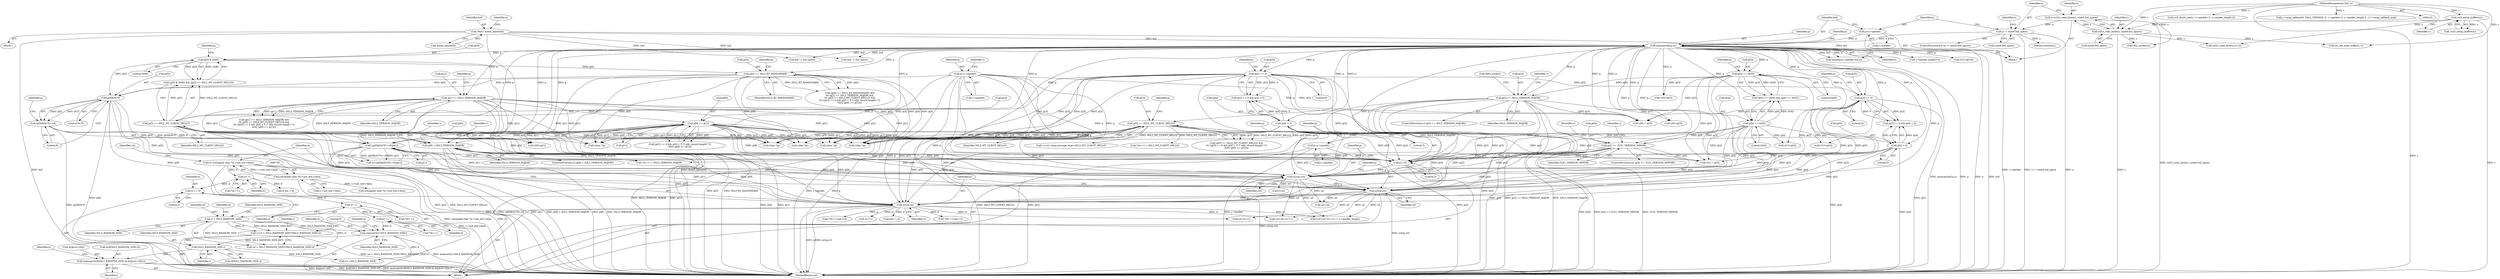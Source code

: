 digraph "0_openssl_b82924741b4bd590da890619be671f4635e46c2b@API" {
"1000794" [label="(Call,memcpy(&(d[SSL3_RANDOM_SIZE-i]),&(p[csl+sil]),i))"];
"1000798" [label="(Call,SSL3_RANDOM_SIZE-i)"];
"1000790" [label="(Call,memset(d,0,SSL3_RANDOM_SIZE))"];
"1000777" [label="(Call,d++)"];
"1000772" [label="(Call,d++)"];
"1000767" [label="(Call,d += 3)"];
"1000761" [label="(Call,d++)"];
"1000733" [label="(Call,d=(unsigned char *)s->init_buf->data)"];
"1000735" [label="(Call,(unsigned char *)s->init_buf->data)"];
"1000785" [label="(Call,cl > SSL3_RANDOM_SIZE)"];
"1000730" [label="(Call,n2s(p,cl))"];
"1000640" [label="(Call,p[0]&0x7f)"];
"1000376" [label="(Call,p[0] == SSL3_RT_HANDSHAKE)"];
"1000217" [label="(Call,p[0] & 0x80)"];
"1000211" [label="(Call,memcpy(buf,p,n))"];
"1000148" [label="(Call,*buf= &(buf_space[0]))"];
"1000206" [label="(Call,p=s->packet)"];
"1000200" [label="(Call,n != sizeof buf_space)"];
"1000193" [label="(Call,n=ssl23_read_bytes(s, sizeof buf_space))"];
"1000195" [label="(Call,ssl23_read_bytes(s, sizeof buf_space))"];
"1000190" [label="(Call,ssl3_setup_buffers(s))"];
"1000144" [label="(MethodParameterIn,SSL *s)"];
"1000617" [label="(Call,p=s->packet)"];
"1000388" [label="(Call,p[5] == SSL3_MT_CLIENT_HELLO)"];
"1000405" [label="(Call,p[9] >= p[1])"];
"1000382" [label="(Call,p[1] == SSL3_VERSION_MAJOR)"];
"1000222" [label="(Call,p[2] == SSL2_MT_CLIENT_HELLO)"];
"1000638" [label="(Call,((p[0]&0x7f)<<8)|p[1])"];
"1000639" [label="(Call,(p[0]&0x7f)<<8)"];
"1000727" [label="(Call,n2s(p,sil))"];
"1000724" [label="(Call,n2s(p,csl))"];
"1000721" [label="(Call,p+=5)"];
"1000716" [label="(Call,p=s->packet)"];
"1000438" [label="(Call,p[9] > SSL3_VERSION_MAJOR)"];
"1000395" [label="(Call,p[3] == 0)"];
"1000267" [label="(Call,p[3] == SSL3_VERSION_MAJOR)"];
"1000230" [label="(Call,p[3] == 0x00)"];
"1000422" [label="(Call,p[3] == 0)"];
"1000427" [label="(Call,p[4] < 6)"];
"1000400" [label="(Call,p[4] < 5)"];
"1000235" [label="(Call,p[4] == 0x02)"];
"1000288" [label="(Call,p[4] >= TLS1_VERSION_MINOR)"];
"1000782" [label="(Call,i=(cl > SSL3_RANDOM_SIZE)?SSL3_RANDOM_SIZE:cl)"];
"1000797" [label="(Identifier,d)"];
"1000241" [label="(Call,v[0]=p[3])"];
"1000231" [label="(Call,p[3])"];
"1000764" [label="(Call,d_len = d)"];
"1000808" [label="(Call,d+=SSL3_RANDOM_SIZE)"];
"1000229" [label="(Call,(p[3] == 0x00) && (p[4] == 0x02))"];
"1000762" [label="(Identifier,d)"];
"1000769" [label="(Literal,3)"];
"1000809" [label="(Identifier,d)"];
"1000383" [label="(Call,p[1])"];
"1000200" [label="(Call,n != sizeof buf_space)"];
"1000222" [label="(Call,p[2] == SSL2_MT_CLIENT_HELLO)"];
"1000629" [label="(Call,v[1] = p[4])"];
"1000728" [label="(Identifier,p)"];
"1000723" [label="(Literal,5)"];
"1000761" [label="(Call,d++)"];
"1000266" [label="(ControlStructure,if (p[3] == SSL3_VERSION_MAJOR))"];
"1000734" [label="(Identifier,d)"];
"1001092" [label="(Call,SSL_accept(s))"];
"1000722" [label="(Identifier,p)"];
"1000207" [label="(Identifier,p)"];
"1000636" [label="(Call,n=((p[0]&0x7f)<<8)|p[1])"];
"1000442" [label="(Identifier,SSL3_VERSION_MAJOR)"];
"1000348" [label="(Identifier,s)"];
"1000404" [label="(Literal,5)"];
"1001096" [label="(Call,buf != buf_space)"];
"1000904" [label="(Call,s->s3->tmp.message_type=SSL3_MT_CLIENT_HELLO)"];
"1000645" [label="(Literal,8)"];
"1000748" [label="(Call,cl+11)"];
"1000178" [label="(Block,)"];
"1000413" [label="(Call,v[0]=p[1])"];
"1000767" [label="(Call,d += 3)"];
"1000199" [label="(ControlStructure,if (n != sizeof buf_space))"];
"1000963" [label="(Call,ssl_init_wbio_buffer(s,1))"];
"1000794" [label="(Call,memcpy(&(d[SSL3_RANDOM_SIZE-i]),&(p[csl+sil]),i))"];
"1000787" [label="(Identifier,SSL3_RANDOM_SIZE)"];
"1000212" [label="(Identifier,buf)"];
"1000149" [label="(Identifier,buf)"];
"1000289" [label="(Call,p[4])"];
"1000641" [label="(Call,p[0])"];
"1000618" [label="(Identifier,p)"];
"1000771" [label="(Call,*(d++))"];
"1000768" [label="(Identifier,d)"];
"1000777" [label="(Call,d++)"];
"1000234" [label="(Literal,0x00)"];
"1000422" [label="(Call,p[3] == 0)"];
"1000730" [label="(Call,n2s(p,cl))"];
"1000760" [label="(Call,*(d++))"];
"1000613" [label="(Block,)"];
"1000800" [label="(Identifier,i)"];
"1000743" [label="(Call,(csl+sil+cl+11) != s->packet_length)"];
"1000718" [label="(Call,s->packet)"];
"1000804" [label="(Call,csl+sil)"];
"1000759" [label="(Call,*(d++) = SSL3_MT_CLIENT_HELLO)"];
"1000271" [label="(Identifier,SSL3_VERSION_MAJOR)"];
"1000381" [label="(Call,(p[1] == SSL3_VERSION_MAJOR) &&\n\t\t\t (p[5] == SSL3_MT_CLIENT_HELLO) &&\n\t\t\t ((p[3] == 0 && p[4] < 5 /* silly record length? */)\n\t\t\t\t|| (p[9] >= p[1])))"];
"1000882" [label="(Call,(unsigned char *)s->init_buf->data)"];
"1000292" [label="(Identifier,TLS1_VERSION_MINOR)"];
"1000377" [label="(Call,p[0])"];
"1000837" [label="(Call,p[i] != 0)"];
"1000219" [label="(Identifier,p)"];
"1000445" [label="(Identifier,v)"];
"1000394" [label="(Call,p[3] == 0 && p[4] < 5)"];
"1000275" [label="(Identifier,v)"];
"1000230" [label="(Call,p[3] == 0x00)"];
"1000280" [label="(Call,v[1]=p[4])"];
"1000195" [label="(Call,ssl23_read_bytes(s, sizeof buf_space))"];
"1000773" [label="(Identifier,d)"];
"1000393" [label="(Call,(p[3] == 0 && p[4] < 5 /* silly record length? */)\n\t\t\t\t|| (p[9] >= p[1]))"];
"1000144" [label="(MethodParameterIn,SSL *s)"];
"1000451" [label="(Identifier,v)"];
"1000205" [label="(Identifier,n)"];
"1000790" [label="(Call,memset(d,0,SSL3_RANDOM_SIZE))"];
"1000638" [label="(Call,((p[0]&0x7f)<<8)|p[1])"];
"1000226" [label="(Identifier,SSL2_MT_CLIENT_HELLO)"];
"1000287" [label="(ControlStructure,if (p[4] >= TLS1_VERSION_MINOR))"];
"1000732" [label="(Identifier,cl)"];
"1000555" [label="(Call,(char *)p)"];
"1000429" [label="(Identifier,p)"];
"1000190" [label="(Call,ssl3_setup_buffers(s))"];
"1000737" [label="(Call,s->init_buf->data)"];
"1000788" [label="(Identifier,SSL3_RANDOM_SIZE)"];
"1000406" [label="(Call,p[9])"];
"1000617" [label="(Call,p=s->packet)"];
"1000202" [label="(Call,sizeof buf_space)"];
"1000644" [label="(Literal,0x7f)"];
"1000770" [label="(Call,*(d++) = SSL3_VERSION_MAJOR)"];
"1000438" [label="(Call,p[9] > SSL3_VERSION_MAJOR)"];
"1000216" [label="(Call,(p[0] & 0x80) && (p[2] == SSL2_MT_CLIENT_HELLO))"];
"1000784" [label="(Call,(cl > SSL3_RANDOM_SIZE)?SSL3_RANDOM_SIZE:cl)"];
"1000590" [label="(Call,FIPS_mode())"];
"1000682" [label="(Call,ssl3_finish_mac(s, s->packet+2, s->packet_length-2))"];
"1001104" [label="(MethodReturn,int)"];
"1000727" [label="(Call,n2s(p,sil))"];
"1000829" [label="(Call,i<csl)"];
"1000724" [label="(Call,n2s(p,csl))"];
"1000376" [label="(Call,p[0] == SSL3_RT_HANDSHAKE)"];
"1000793" [label="(Identifier,SSL3_RANDOM_SIZE)"];
"1000624" [label="(Identifier,v)"];
"1000786" [label="(Identifier,cl)"];
"1000268" [label="(Call,p[3])"];
"1000191" [label="(Identifier,s)"];
"1000392" [label="(Identifier,SSL3_MT_CLIENT_HELLO)"];
"1000389" [label="(Call,p[5])"];
"1000273" [label="(Call,v[0]=p[3])"];
"1000397" [label="(Identifier,p)"];
"1000698" [label="(Call,s->msg_callback(0, SSL2_VERSION, 0, s->packet+2, s->packet_length-2, s, s->msg_callback_arg))"];
"1000288" [label="(Call,p[4] >= TLS1_VERSION_MINOR)"];
"1000843" [label="(Call,*(d++)=p[i+1])"];
"1000782" [label="(Call,i=(cl > SSL3_RANDOM_SIZE)?SSL3_RANDOM_SIZE:cl)"];
"1000380" [label="(Identifier,SSL3_RT_HANDSHAKE)"];
"1000395" [label="(Call,p[3] == 0)"];
"1000563" [label="(Call,(char *)p)"];
"1000148" [label="(Call,*buf= &(buf_space[0]))"];
"1000716" [label="(Call,p=s->packet)"];
"1000375" [label="(Call,(p[0] == SSL3_RT_HANDSHAKE) &&\n\t\t\t (p[1] == SSL3_VERSION_MAJOR) &&\n\t\t\t (p[5] == SSL3_MT_CLIENT_HELLO) &&\n\t\t\t ((p[3] == 0 && p[4] < 5 /* silly record length? */)\n\t\t\t\t|| (p[9] >= p[1])))"];
"1000647" [label="(Identifier,p)"];
"1000213" [label="(Identifier,p)"];
"1000546" [label="(Call,(char *)p)"];
"1000622" [label="(Call,v[0] = p[3])"];
"1000426" [label="(Literal,0)"];
"1000208" [label="(Call,s->packet)"];
"1000745" [label="(Identifier,csl)"];
"1000776" [label="(Call,*(d++))"];
"1000193" [label="(Call,n=ssl23_read_bytes(s, sizeof buf_space))"];
"1000731" [label="(Identifier,p)"];
"1000400" [label="(Call,p[4] < 5)"];
"1000721" [label="(Call,p+=5)"];
"1000785" [label="(Call,cl > SSL3_RANDOM_SIZE)"];
"1000267" [label="(Call,p[3] == SSL3_VERSION_MAJOR)"];
"1000640" [label="(Call,p[0]&0x7f)"];
"1000537" [label="(Call,(char *)p)"];
"1000801" [label="(Call,&(p[csl+sil]))"];
"1000717" [label="(Identifier,p)"];
"1000778" [label="(Identifier,d)"];
"1000217" [label="(Call,p[0] & 0x80)"];
"1000789" [label="(Identifier,cl)"];
"1000619" [label="(Call,s->packet)"];
"1000423" [label="(Call,p[3])"];
"1000384" [label="(Identifier,p)"];
"1000204" [label="(Return,return(n);)"];
"1000733" [label="(Call,d=(unsigned char *)s->init_buf->data)"];
"1000201" [label="(Identifier,n)"];
"1000725" [label="(Identifier,p)"];
"1000431" [label="(Literal,6)"];
"1000807" [label="(Identifier,i)"];
"1000382" [label="(Call,p[1] == SSL3_VERSION_MAJOR)"];
"1000239" [label="(Literal,0x02)"];
"1000639" [label="(Call,(p[0]&0x7f)<<8)"];
"1000189" [label="(Call,!ssl3_setup_buffers(s))"];
"1000399" [label="(Literal,0)"];
"1000390" [label="(Identifier,p)"];
"1000298" [label="(Identifier,s)"];
"1000746" [label="(Call,sil+cl+11)"];
"1000729" [label="(Identifier,sil)"];
"1000197" [label="(Call,sizeof buf_space)"];
"1000428" [label="(Call,p[4])"];
"1000772" [label="(Call,d++)"];
"1000164" [label="(Identifier,n)"];
"1000401" [label="(Call,p[4])"];
"1000223" [label="(Call,p[2])"];
"1000726" [label="(Identifier,csl)"];
"1000798" [label="(Call,SSL3_RANDOM_SIZE-i)"];
"1000237" [label="(Identifier,p)"];
"1000235" [label="(Call,p[4] == 0x02)"];
"1000852" [label="(Call,*(d++)=p[i+2])"];
"1000671" [label="(Call,ssl23_read_bytes(s,n+2))"];
"1000388" [label="(Call,p[5] == SSL3_MT_CLIENT_HELLO)"];
"1000194" [label="(Identifier,n)"];
"1000218" [label="(Call,p[0])"];
"1000214" [label="(Identifier,n)"];
"1000437" [label="(ControlStructure,if (p[9] > SSL3_VERSION_MAJOR))"];
"1000206" [label="(Call,p=s->packet)"];
"1000735" [label="(Call,(unsigned char *)s->init_buf->data)"];
"1000248" [label="(Call,v[1]=p[4])"];
"1000996" [label="(Call,memcpy(s->packet,buf,n))"];
"1000387" [label="(Call,(p[5] == SSL3_MT_CLIENT_HELLO) &&\n\t\t\t ((p[3] == 0 && p[4] < 5 /* silly record length? */)\n\t\t\t\t|| (p[9] >= p[1])))"];
"1000795" [label="(Call,&(d[SSL3_RANDOM_SIZE-i]))"];
"1000386" [label="(Identifier,SSL3_VERSION_MAJOR)"];
"1000224" [label="(Identifier,p)"];
"1000796" [label="(Call,d[SSL3_RANDOM_SIZE-i])"];
"1000427" [label="(Call,p[4] < 6)"];
"1000221" [label="(Literal,0x80)"];
"1000792" [label="(Literal,0)"];
"1000150" [label="(Call,&(buf_space[0]))"];
"1000646" [label="(Call,p[1])"];
"1000236" [label="(Call,p[4])"];
"1000799" [label="(Identifier,SSL3_RANDOM_SIZE)"];
"1000977" [label="(Call,s->packet_length=n)"];
"1000396" [label="(Call,p[3])"];
"1000449" [label="(Call,v[1]=p[10])"];
"1000744" [label="(Call,csl+sil+cl+11)"];
"1000402" [label="(Identifier,p)"];
"1000791" [label="(Identifier,d)"];
"1000439" [label="(Call,p[9])"];
"1000578" [label="(Call,(char *)p)"];
"1000783" [label="(Identifier,i)"];
"1000196" [label="(Identifier,s)"];
"1000409" [label="(Call,p[1])"];
"1001086" [label="(Call,buf != buf_space)"];
"1000405" [label="(Call,p[9] >= p[1])"];
"1000421" [label="(Call,p[3] == 0 && p[4] < 6)"];
"1000211" [label="(Call,memcpy(buf,p,n))"];
"1000145" [label="(Block,)"];
"1000794" -> "1000613"  [label="AST: "];
"1000794" -> "1000807"  [label="CFG: "];
"1000795" -> "1000794"  [label="AST: "];
"1000801" -> "1000794"  [label="AST: "];
"1000807" -> "1000794"  [label="AST: "];
"1000809" -> "1000794"  [label="CFG: "];
"1000794" -> "1001104"  [label="DDG: &(d[SSL3_RANDOM_SIZE-i])"];
"1000794" -> "1001104"  [label="DDG: memcpy(&(d[SSL3_RANDOM_SIZE-i]),&(p[csl+sil]),i)"];
"1000794" -> "1001104"  [label="DDG: &(p[csl+sil])"];
"1000798" -> "1000794"  [label="DDG: i"];
"1000798" -> "1000796"  [label="AST: "];
"1000798" -> "1000800"  [label="CFG: "];
"1000799" -> "1000798"  [label="AST: "];
"1000800" -> "1000798"  [label="AST: "];
"1000796" -> "1000798"  [label="CFG: "];
"1000790" -> "1000798"  [label="DDG: SSL3_RANDOM_SIZE"];
"1000782" -> "1000798"  [label="DDG: i"];
"1000798" -> "1000808"  [label="DDG: SSL3_RANDOM_SIZE"];
"1000790" -> "1000613"  [label="AST: "];
"1000790" -> "1000793"  [label="CFG: "];
"1000791" -> "1000790"  [label="AST: "];
"1000792" -> "1000790"  [label="AST: "];
"1000793" -> "1000790"  [label="AST: "];
"1000797" -> "1000790"  [label="CFG: "];
"1000790" -> "1001104"  [label="DDG: memset(d,0,SSL3_RANDOM_SIZE)"];
"1000777" -> "1000790"  [label="DDG: d"];
"1000785" -> "1000790"  [label="DDG: SSL3_RANDOM_SIZE"];
"1000790" -> "1000808"  [label="DDG: d"];
"1000777" -> "1000776"  [label="AST: "];
"1000777" -> "1000778"  [label="CFG: "];
"1000778" -> "1000777"  [label="AST: "];
"1000776" -> "1000777"  [label="CFG: "];
"1000772" -> "1000777"  [label="DDG: d"];
"1000772" -> "1000771"  [label="AST: "];
"1000772" -> "1000773"  [label="CFG: "];
"1000773" -> "1000772"  [label="AST: "];
"1000771" -> "1000772"  [label="CFG: "];
"1000767" -> "1000772"  [label="DDG: d"];
"1000767" -> "1000613"  [label="AST: "];
"1000767" -> "1000769"  [label="CFG: "];
"1000768" -> "1000767"  [label="AST: "];
"1000769" -> "1000767"  [label="AST: "];
"1000773" -> "1000767"  [label="CFG: "];
"1000761" -> "1000767"  [label="DDG: d"];
"1000761" -> "1000760"  [label="AST: "];
"1000761" -> "1000762"  [label="CFG: "];
"1000762" -> "1000761"  [label="AST: "];
"1000760" -> "1000761"  [label="CFG: "];
"1000733" -> "1000761"  [label="DDG: d"];
"1000761" -> "1000764"  [label="DDG: d"];
"1000733" -> "1000613"  [label="AST: "];
"1000733" -> "1000735"  [label="CFG: "];
"1000734" -> "1000733"  [label="AST: "];
"1000735" -> "1000733"  [label="AST: "];
"1000745" -> "1000733"  [label="CFG: "];
"1000733" -> "1001104"  [label="DDG: (unsigned char *)s->init_buf->data"];
"1000733" -> "1001104"  [label="DDG: d"];
"1000735" -> "1000733"  [label="DDG: s->init_buf->data"];
"1000735" -> "1000737"  [label="CFG: "];
"1000736" -> "1000735"  [label="AST: "];
"1000737" -> "1000735"  [label="AST: "];
"1000735" -> "1001104"  [label="DDG: s->init_buf->data"];
"1000735" -> "1000882"  [label="DDG: s->init_buf->data"];
"1000785" -> "1000784"  [label="AST: "];
"1000785" -> "1000787"  [label="CFG: "];
"1000786" -> "1000785"  [label="AST: "];
"1000787" -> "1000785"  [label="AST: "];
"1000788" -> "1000785"  [label="CFG: "];
"1000789" -> "1000785"  [label="CFG: "];
"1000785" -> "1000782"  [label="DDG: SSL3_RANDOM_SIZE"];
"1000785" -> "1000782"  [label="DDG: cl"];
"1000730" -> "1000785"  [label="DDG: cl"];
"1000785" -> "1000784"  [label="DDG: SSL3_RANDOM_SIZE"];
"1000785" -> "1000784"  [label="DDG: cl"];
"1000730" -> "1000613"  [label="AST: "];
"1000730" -> "1000732"  [label="CFG: "];
"1000731" -> "1000730"  [label="AST: "];
"1000732" -> "1000730"  [label="AST: "];
"1000734" -> "1000730"  [label="CFG: "];
"1000730" -> "1001104"  [label="DDG: n2s(p,cl)"];
"1000730" -> "1001104"  [label="DDG: p"];
"1000640" -> "1000730"  [label="DDG: p[0]"];
"1000388" -> "1000730"  [label="DDG: p[5]"];
"1000405" -> "1000730"  [label="DDG: p[9]"];
"1000222" -> "1000730"  [label="DDG: p[2]"];
"1000638" -> "1000730"  [label="DDG: p[1]"];
"1000727" -> "1000730"  [label="DDG: p"];
"1000438" -> "1000730"  [label="DDG: p[9]"];
"1000395" -> "1000730"  [label="DDG: p[3]"];
"1000617" -> "1000730"  [label="DDG: p"];
"1000267" -> "1000730"  [label="DDG: p[3]"];
"1000422" -> "1000730"  [label="DDG: p[3]"];
"1000211" -> "1000730"  [label="DDG: p"];
"1000230" -> "1000730"  [label="DDG: p[3]"];
"1000427" -> "1000730"  [label="DDG: p[4]"];
"1000235" -> "1000730"  [label="DDG: p[4]"];
"1000400" -> "1000730"  [label="DDG: p[4]"];
"1000288" -> "1000730"  [label="DDG: p[4]"];
"1000730" -> "1000743"  [label="DDG: cl"];
"1000730" -> "1000744"  [label="DDG: cl"];
"1000730" -> "1000746"  [label="DDG: cl"];
"1000730" -> "1000748"  [label="DDG: cl"];
"1000730" -> "1000837"  [label="DDG: p"];
"1000730" -> "1000843"  [label="DDG: p"];
"1000730" -> "1000852"  [label="DDG: p"];
"1000640" -> "1000639"  [label="AST: "];
"1000640" -> "1000644"  [label="CFG: "];
"1000641" -> "1000640"  [label="AST: "];
"1000644" -> "1000640"  [label="AST: "];
"1000645" -> "1000640"  [label="CFG: "];
"1000640" -> "1001104"  [label="DDG: p[0]"];
"1000640" -> "1000639"  [label="DDG: p[0]"];
"1000640" -> "1000639"  [label="DDG: 0x7f"];
"1000376" -> "1000640"  [label="DDG: p[0]"];
"1000617" -> "1000640"  [label="DDG: p"];
"1000217" -> "1000640"  [label="DDG: p[0]"];
"1000640" -> "1000721"  [label="DDG: p[0]"];
"1000640" -> "1000724"  [label="DDG: p[0]"];
"1000640" -> "1000727"  [label="DDG: p[0]"];
"1000376" -> "1000375"  [label="AST: "];
"1000376" -> "1000380"  [label="CFG: "];
"1000377" -> "1000376"  [label="AST: "];
"1000380" -> "1000376"  [label="AST: "];
"1000384" -> "1000376"  [label="CFG: "];
"1000375" -> "1000376"  [label="CFG: "];
"1000376" -> "1001104"  [label="DDG: p[0]"];
"1000376" -> "1001104"  [label="DDG: SSL3_RT_HANDSHAKE"];
"1000376" -> "1000375"  [label="DDG: p[0]"];
"1000376" -> "1000375"  [label="DDG: SSL3_RT_HANDSHAKE"];
"1000217" -> "1000376"  [label="DDG: p[0]"];
"1000211" -> "1000376"  [label="DDG: p"];
"1000376" -> "1000537"  [label="DDG: p[0]"];
"1000376" -> "1000546"  [label="DDG: p[0]"];
"1000376" -> "1000555"  [label="DDG: p[0]"];
"1000376" -> "1000563"  [label="DDG: p[0]"];
"1000376" -> "1000578"  [label="DDG: p[0]"];
"1000217" -> "1000216"  [label="AST: "];
"1000217" -> "1000221"  [label="CFG: "];
"1000218" -> "1000217"  [label="AST: "];
"1000221" -> "1000217"  [label="AST: "];
"1000224" -> "1000217"  [label="CFG: "];
"1000216" -> "1000217"  [label="CFG: "];
"1000217" -> "1001104"  [label="DDG: p[0]"];
"1000217" -> "1000216"  [label="DDG: p[0]"];
"1000217" -> "1000216"  [label="DDG: 0x80"];
"1000211" -> "1000217"  [label="DDG: p"];
"1000211" -> "1000178"  [label="AST: "];
"1000211" -> "1000214"  [label="CFG: "];
"1000212" -> "1000211"  [label="AST: "];
"1000213" -> "1000211"  [label="AST: "];
"1000214" -> "1000211"  [label="AST: "];
"1000219" -> "1000211"  [label="CFG: "];
"1000211" -> "1001104"  [label="DDG: n"];
"1000211" -> "1001104"  [label="DDG: buf"];
"1000211" -> "1001104"  [label="DDG: memcpy(buf,p,n)"];
"1000211" -> "1001104"  [label="DDG: p"];
"1000148" -> "1000211"  [label="DDG: buf"];
"1000206" -> "1000211"  [label="DDG: p"];
"1000200" -> "1000211"  [label="DDG: n"];
"1000211" -> "1000222"  [label="DDG: p"];
"1000211" -> "1000230"  [label="DDG: p"];
"1000211" -> "1000235"  [label="DDG: p"];
"1000211" -> "1000241"  [label="DDG: p"];
"1000211" -> "1000248"  [label="DDG: p"];
"1000211" -> "1000267"  [label="DDG: p"];
"1000211" -> "1000273"  [label="DDG: p"];
"1000211" -> "1000280"  [label="DDG: p"];
"1000211" -> "1000288"  [label="DDG: p"];
"1000211" -> "1000382"  [label="DDG: p"];
"1000211" -> "1000388"  [label="DDG: p"];
"1000211" -> "1000395"  [label="DDG: p"];
"1000211" -> "1000400"  [label="DDG: p"];
"1000211" -> "1000405"  [label="DDG: p"];
"1000211" -> "1000413"  [label="DDG: p"];
"1000211" -> "1000422"  [label="DDG: p"];
"1000211" -> "1000427"  [label="DDG: p"];
"1000211" -> "1000438"  [label="DDG: p"];
"1000211" -> "1000449"  [label="DDG: p"];
"1000211" -> "1000537"  [label="DDG: p"];
"1000211" -> "1000622"  [label="DDG: p"];
"1000211" -> "1000629"  [label="DDG: p"];
"1000211" -> "1000638"  [label="DDG: p"];
"1000211" -> "1000721"  [label="DDG: p"];
"1000211" -> "1000724"  [label="DDG: p"];
"1000211" -> "1000727"  [label="DDG: p"];
"1000211" -> "1000977"  [label="DDG: n"];
"1000211" -> "1000996"  [label="DDG: buf"];
"1000211" -> "1000996"  [label="DDG: n"];
"1000211" -> "1001086"  [label="DDG: buf"];
"1000211" -> "1001096"  [label="DDG: buf"];
"1000148" -> "1000145"  [label="AST: "];
"1000148" -> "1000150"  [label="CFG: "];
"1000149" -> "1000148"  [label="AST: "];
"1000150" -> "1000148"  [label="AST: "];
"1000164" -> "1000148"  [label="CFG: "];
"1000148" -> "1001104"  [label="DDG: buf"];
"1000148" -> "1001104"  [label="DDG: &(buf_space[0])"];
"1000148" -> "1000996"  [label="DDG: buf"];
"1000148" -> "1001086"  [label="DDG: buf"];
"1000148" -> "1001096"  [label="DDG: buf"];
"1000206" -> "1000178"  [label="AST: "];
"1000206" -> "1000208"  [label="CFG: "];
"1000207" -> "1000206"  [label="AST: "];
"1000208" -> "1000206"  [label="AST: "];
"1000212" -> "1000206"  [label="CFG: "];
"1000206" -> "1001104"  [label="DDG: s->packet"];
"1000200" -> "1000199"  [label="AST: "];
"1000200" -> "1000202"  [label="CFG: "];
"1000201" -> "1000200"  [label="AST: "];
"1000202" -> "1000200"  [label="AST: "];
"1000205" -> "1000200"  [label="CFG: "];
"1000207" -> "1000200"  [label="CFG: "];
"1000200" -> "1001104"  [label="DDG: n"];
"1000200" -> "1001104"  [label="DDG: n != sizeof buf_space"];
"1000193" -> "1000200"  [label="DDG: n"];
"1000200" -> "1000204"  [label="DDG: n"];
"1000193" -> "1000178"  [label="AST: "];
"1000193" -> "1000195"  [label="CFG: "];
"1000194" -> "1000193"  [label="AST: "];
"1000195" -> "1000193"  [label="AST: "];
"1000201" -> "1000193"  [label="CFG: "];
"1000193" -> "1001104"  [label="DDG: ssl23_read_bytes(s, sizeof buf_space)"];
"1000195" -> "1000193"  [label="DDG: s"];
"1000195" -> "1000197"  [label="CFG: "];
"1000196" -> "1000195"  [label="AST: "];
"1000197" -> "1000195"  [label="AST: "];
"1000195" -> "1001104"  [label="DDG: s"];
"1000190" -> "1000195"  [label="DDG: s"];
"1000144" -> "1000195"  [label="DDG: s"];
"1000195" -> "1000671"  [label="DDG: s"];
"1000195" -> "1000963"  [label="DDG: s"];
"1000195" -> "1001092"  [label="DDG: s"];
"1000190" -> "1000189"  [label="AST: "];
"1000190" -> "1000191"  [label="CFG: "];
"1000191" -> "1000190"  [label="AST: "];
"1000189" -> "1000190"  [label="CFG: "];
"1000190" -> "1001104"  [label="DDG: s"];
"1000190" -> "1000189"  [label="DDG: s"];
"1000144" -> "1000190"  [label="DDG: s"];
"1000144" -> "1000143"  [label="AST: "];
"1000144" -> "1001104"  [label="DDG: s"];
"1000144" -> "1000671"  [label="DDG: s"];
"1000144" -> "1000682"  [label="DDG: s"];
"1000144" -> "1000698"  [label="DDG: s"];
"1000144" -> "1000963"  [label="DDG: s"];
"1000144" -> "1001092"  [label="DDG: s"];
"1000617" -> "1000613"  [label="AST: "];
"1000617" -> "1000619"  [label="CFG: "];
"1000618" -> "1000617"  [label="AST: "];
"1000619" -> "1000617"  [label="AST: "];
"1000624" -> "1000617"  [label="CFG: "];
"1000617" -> "1001104"  [label="DDG: p"];
"1000617" -> "1001104"  [label="DDG: s->packet"];
"1000617" -> "1000622"  [label="DDG: p"];
"1000617" -> "1000629"  [label="DDG: p"];
"1000617" -> "1000638"  [label="DDG: p"];
"1000617" -> "1000721"  [label="DDG: p"];
"1000617" -> "1000724"  [label="DDG: p"];
"1000617" -> "1000727"  [label="DDG: p"];
"1000388" -> "1000387"  [label="AST: "];
"1000388" -> "1000392"  [label="CFG: "];
"1000389" -> "1000388"  [label="AST: "];
"1000392" -> "1000388"  [label="AST: "];
"1000397" -> "1000388"  [label="CFG: "];
"1000387" -> "1000388"  [label="CFG: "];
"1000388" -> "1001104"  [label="DDG: p[5]"];
"1000388" -> "1001104"  [label="DDG: SSL3_MT_CLIENT_HELLO"];
"1000388" -> "1000387"  [label="DDG: p[5]"];
"1000388" -> "1000387"  [label="DDG: SSL3_MT_CLIENT_HELLO"];
"1000388" -> "1000537"  [label="DDG: p[5]"];
"1000388" -> "1000546"  [label="DDG: p[5]"];
"1000388" -> "1000555"  [label="DDG: p[5]"];
"1000388" -> "1000563"  [label="DDG: p[5]"];
"1000388" -> "1000578"  [label="DDG: p[5]"];
"1000388" -> "1000721"  [label="DDG: p[5]"];
"1000388" -> "1000724"  [label="DDG: p[5]"];
"1000388" -> "1000727"  [label="DDG: p[5]"];
"1000388" -> "1000759"  [label="DDG: SSL3_MT_CLIENT_HELLO"];
"1000388" -> "1000904"  [label="DDG: SSL3_MT_CLIENT_HELLO"];
"1000405" -> "1000393"  [label="AST: "];
"1000405" -> "1000409"  [label="CFG: "];
"1000406" -> "1000405"  [label="AST: "];
"1000409" -> "1000405"  [label="AST: "];
"1000393" -> "1000405"  [label="CFG: "];
"1000405" -> "1001104"  [label="DDG: p[1]"];
"1000405" -> "1001104"  [label="DDG: p[9]"];
"1000405" -> "1000393"  [label="DDG: p[9]"];
"1000405" -> "1000393"  [label="DDG: p[1]"];
"1000382" -> "1000405"  [label="DDG: p[1]"];
"1000405" -> "1000413"  [label="DDG: p[1]"];
"1000405" -> "1000438"  [label="DDG: p[9]"];
"1000405" -> "1000537"  [label="DDG: p[1]"];
"1000405" -> "1000537"  [label="DDG: p[9]"];
"1000405" -> "1000546"  [label="DDG: p[1]"];
"1000405" -> "1000546"  [label="DDG: p[9]"];
"1000405" -> "1000555"  [label="DDG: p[1]"];
"1000405" -> "1000555"  [label="DDG: p[9]"];
"1000405" -> "1000563"  [label="DDG: p[1]"];
"1000405" -> "1000563"  [label="DDG: p[9]"];
"1000405" -> "1000578"  [label="DDG: p[1]"];
"1000405" -> "1000578"  [label="DDG: p[9]"];
"1000405" -> "1000638"  [label="DDG: p[1]"];
"1000405" -> "1000721"  [label="DDG: p[9]"];
"1000405" -> "1000724"  [label="DDG: p[9]"];
"1000405" -> "1000727"  [label="DDG: p[9]"];
"1000382" -> "1000381"  [label="AST: "];
"1000382" -> "1000386"  [label="CFG: "];
"1000383" -> "1000382"  [label="AST: "];
"1000386" -> "1000382"  [label="AST: "];
"1000390" -> "1000382"  [label="CFG: "];
"1000381" -> "1000382"  [label="CFG: "];
"1000382" -> "1001104"  [label="DDG: p[1]"];
"1000382" -> "1001104"  [label="DDG: SSL3_VERSION_MAJOR"];
"1000382" -> "1000381"  [label="DDG: p[1]"];
"1000382" -> "1000381"  [label="DDG: SSL3_VERSION_MAJOR"];
"1000382" -> "1000413"  [label="DDG: p[1]"];
"1000382" -> "1000438"  [label="DDG: SSL3_VERSION_MAJOR"];
"1000382" -> "1000537"  [label="DDG: p[1]"];
"1000382" -> "1000546"  [label="DDG: p[1]"];
"1000382" -> "1000555"  [label="DDG: p[1]"];
"1000382" -> "1000563"  [label="DDG: p[1]"];
"1000382" -> "1000578"  [label="DDG: p[1]"];
"1000382" -> "1000638"  [label="DDG: p[1]"];
"1000382" -> "1000770"  [label="DDG: SSL3_VERSION_MAJOR"];
"1000222" -> "1000216"  [label="AST: "];
"1000222" -> "1000226"  [label="CFG: "];
"1000223" -> "1000222"  [label="AST: "];
"1000226" -> "1000222"  [label="AST: "];
"1000216" -> "1000222"  [label="CFG: "];
"1000222" -> "1001104"  [label="DDG: p[2]"];
"1000222" -> "1001104"  [label="DDG: SSL2_MT_CLIENT_HELLO"];
"1000222" -> "1000216"  [label="DDG: p[2]"];
"1000222" -> "1000216"  [label="DDG: SSL2_MT_CLIENT_HELLO"];
"1000222" -> "1000537"  [label="DDG: p[2]"];
"1000222" -> "1000546"  [label="DDG: p[2]"];
"1000222" -> "1000555"  [label="DDG: p[2]"];
"1000222" -> "1000563"  [label="DDG: p[2]"];
"1000222" -> "1000578"  [label="DDG: p[2]"];
"1000222" -> "1000721"  [label="DDG: p[2]"];
"1000222" -> "1000724"  [label="DDG: p[2]"];
"1000222" -> "1000727"  [label="DDG: p[2]"];
"1000638" -> "1000636"  [label="AST: "];
"1000638" -> "1000646"  [label="CFG: "];
"1000639" -> "1000638"  [label="AST: "];
"1000646" -> "1000638"  [label="AST: "];
"1000636" -> "1000638"  [label="CFG: "];
"1000638" -> "1001104"  [label="DDG: p[1]"];
"1000638" -> "1001104"  [label="DDG: (p[0]&0x7f)<<8"];
"1000638" -> "1000636"  [label="DDG: (p[0]&0x7f)<<8"];
"1000638" -> "1000636"  [label="DDG: p[1]"];
"1000639" -> "1000638"  [label="DDG: p[0]&0x7f"];
"1000639" -> "1000638"  [label="DDG: 8"];
"1000638" -> "1000721"  [label="DDG: p[1]"];
"1000638" -> "1000724"  [label="DDG: p[1]"];
"1000638" -> "1000727"  [label="DDG: p[1]"];
"1000639" -> "1000645"  [label="CFG: "];
"1000645" -> "1000639"  [label="AST: "];
"1000647" -> "1000639"  [label="CFG: "];
"1000639" -> "1001104"  [label="DDG: p[0]&0x7f"];
"1000727" -> "1000613"  [label="AST: "];
"1000727" -> "1000729"  [label="CFG: "];
"1000728" -> "1000727"  [label="AST: "];
"1000729" -> "1000727"  [label="AST: "];
"1000731" -> "1000727"  [label="CFG: "];
"1000727" -> "1001104"  [label="DDG: n2s(p,sil)"];
"1000724" -> "1000727"  [label="DDG: p"];
"1000438" -> "1000727"  [label="DDG: p[9]"];
"1000395" -> "1000727"  [label="DDG: p[3]"];
"1000267" -> "1000727"  [label="DDG: p[3]"];
"1000422" -> "1000727"  [label="DDG: p[3]"];
"1000230" -> "1000727"  [label="DDG: p[3]"];
"1000427" -> "1000727"  [label="DDG: p[4]"];
"1000235" -> "1000727"  [label="DDG: p[4]"];
"1000400" -> "1000727"  [label="DDG: p[4]"];
"1000288" -> "1000727"  [label="DDG: p[4]"];
"1000727" -> "1000743"  [label="DDG: sil"];
"1000727" -> "1000744"  [label="DDG: sil"];
"1000727" -> "1000746"  [label="DDG: sil"];
"1000727" -> "1000804"  [label="DDG: sil"];
"1000724" -> "1000613"  [label="AST: "];
"1000724" -> "1000726"  [label="CFG: "];
"1000725" -> "1000724"  [label="AST: "];
"1000726" -> "1000724"  [label="AST: "];
"1000728" -> "1000724"  [label="CFG: "];
"1000724" -> "1001104"  [label="DDG: n2s(p,csl)"];
"1000721" -> "1000724"  [label="DDG: p"];
"1000438" -> "1000724"  [label="DDG: p[9]"];
"1000395" -> "1000724"  [label="DDG: p[3]"];
"1000267" -> "1000724"  [label="DDG: p[3]"];
"1000422" -> "1000724"  [label="DDG: p[3]"];
"1000230" -> "1000724"  [label="DDG: p[3]"];
"1000427" -> "1000724"  [label="DDG: p[4]"];
"1000235" -> "1000724"  [label="DDG: p[4]"];
"1000400" -> "1000724"  [label="DDG: p[4]"];
"1000288" -> "1000724"  [label="DDG: p[4]"];
"1000724" -> "1000743"  [label="DDG: csl"];
"1000724" -> "1000744"  [label="DDG: csl"];
"1000724" -> "1000804"  [label="DDG: csl"];
"1000724" -> "1000829"  [label="DDG: csl"];
"1000721" -> "1000613"  [label="AST: "];
"1000721" -> "1000723"  [label="CFG: "];
"1000722" -> "1000721"  [label="AST: "];
"1000723" -> "1000721"  [label="AST: "];
"1000725" -> "1000721"  [label="CFG: "];
"1000716" -> "1000721"  [label="DDG: p"];
"1000438" -> "1000721"  [label="DDG: p[9]"];
"1000395" -> "1000721"  [label="DDG: p[3]"];
"1000267" -> "1000721"  [label="DDG: p[3]"];
"1000422" -> "1000721"  [label="DDG: p[3]"];
"1000230" -> "1000721"  [label="DDG: p[3]"];
"1000427" -> "1000721"  [label="DDG: p[4]"];
"1000235" -> "1000721"  [label="DDG: p[4]"];
"1000400" -> "1000721"  [label="DDG: p[4]"];
"1000288" -> "1000721"  [label="DDG: p[4]"];
"1000716" -> "1000613"  [label="AST: "];
"1000716" -> "1000718"  [label="CFG: "];
"1000717" -> "1000716"  [label="AST: "];
"1000718" -> "1000716"  [label="AST: "];
"1000722" -> "1000716"  [label="CFG: "];
"1000716" -> "1001104"  [label="DDG: s->packet"];
"1000438" -> "1000437"  [label="AST: "];
"1000438" -> "1000442"  [label="CFG: "];
"1000439" -> "1000438"  [label="AST: "];
"1000442" -> "1000438"  [label="AST: "];
"1000445" -> "1000438"  [label="CFG: "];
"1000451" -> "1000438"  [label="CFG: "];
"1000438" -> "1001104"  [label="DDG: SSL3_VERSION_MAJOR"];
"1000438" -> "1001104"  [label="DDG: p[9] > SSL3_VERSION_MAJOR"];
"1000438" -> "1001104"  [label="DDG: p[9]"];
"1000438" -> "1000770"  [label="DDG: SSL3_VERSION_MAJOR"];
"1000395" -> "1000394"  [label="AST: "];
"1000395" -> "1000399"  [label="CFG: "];
"1000396" -> "1000395"  [label="AST: "];
"1000399" -> "1000395"  [label="AST: "];
"1000402" -> "1000395"  [label="CFG: "];
"1000394" -> "1000395"  [label="CFG: "];
"1000395" -> "1001104"  [label="DDG: p[3]"];
"1000395" -> "1000394"  [label="DDG: p[3]"];
"1000395" -> "1000394"  [label="DDG: 0"];
"1000395" -> "1000422"  [label="DDG: p[3]"];
"1000395" -> "1000537"  [label="DDG: p[3]"];
"1000395" -> "1000546"  [label="DDG: p[3]"];
"1000395" -> "1000555"  [label="DDG: p[3]"];
"1000395" -> "1000563"  [label="DDG: p[3]"];
"1000395" -> "1000578"  [label="DDG: p[3]"];
"1000395" -> "1000622"  [label="DDG: p[3]"];
"1000267" -> "1000266"  [label="AST: "];
"1000267" -> "1000271"  [label="CFG: "];
"1000268" -> "1000267"  [label="AST: "];
"1000271" -> "1000267"  [label="AST: "];
"1000275" -> "1000267"  [label="CFG: "];
"1000590" -> "1000267"  [label="CFG: "];
"1000267" -> "1001104"  [label="DDG: p[3]"];
"1000267" -> "1001104"  [label="DDG: p[3] == SSL3_VERSION_MAJOR"];
"1000267" -> "1001104"  [label="DDG: SSL3_VERSION_MAJOR"];
"1000230" -> "1000267"  [label="DDG: p[3]"];
"1000267" -> "1000273"  [label="DDG: p[3]"];
"1000267" -> "1000622"  [label="DDG: p[3]"];
"1000267" -> "1000770"  [label="DDG: SSL3_VERSION_MAJOR"];
"1000230" -> "1000229"  [label="AST: "];
"1000230" -> "1000234"  [label="CFG: "];
"1000231" -> "1000230"  [label="AST: "];
"1000234" -> "1000230"  [label="AST: "];
"1000237" -> "1000230"  [label="CFG: "];
"1000229" -> "1000230"  [label="CFG: "];
"1000230" -> "1000229"  [label="DDG: p[3]"];
"1000230" -> "1000229"  [label="DDG: 0x00"];
"1000230" -> "1000241"  [label="DDG: p[3]"];
"1000230" -> "1000622"  [label="DDG: p[3]"];
"1000422" -> "1000421"  [label="AST: "];
"1000422" -> "1000426"  [label="CFG: "];
"1000423" -> "1000422"  [label="AST: "];
"1000426" -> "1000422"  [label="AST: "];
"1000429" -> "1000422"  [label="CFG: "];
"1000421" -> "1000422"  [label="CFG: "];
"1000422" -> "1001104"  [label="DDG: p[3]"];
"1000422" -> "1000421"  [label="DDG: p[3]"];
"1000422" -> "1000421"  [label="DDG: 0"];
"1000422" -> "1000622"  [label="DDG: p[3]"];
"1000427" -> "1000421"  [label="AST: "];
"1000427" -> "1000431"  [label="CFG: "];
"1000428" -> "1000427"  [label="AST: "];
"1000431" -> "1000427"  [label="AST: "];
"1000421" -> "1000427"  [label="CFG: "];
"1000427" -> "1001104"  [label="DDG: p[4]"];
"1000427" -> "1000421"  [label="DDG: p[4]"];
"1000427" -> "1000421"  [label="DDG: 6"];
"1000400" -> "1000427"  [label="DDG: p[4]"];
"1000427" -> "1000629"  [label="DDG: p[4]"];
"1000400" -> "1000394"  [label="AST: "];
"1000400" -> "1000404"  [label="CFG: "];
"1000401" -> "1000400"  [label="AST: "];
"1000404" -> "1000400"  [label="AST: "];
"1000394" -> "1000400"  [label="CFG: "];
"1000400" -> "1001104"  [label="DDG: p[4]"];
"1000400" -> "1000394"  [label="DDG: p[4]"];
"1000400" -> "1000394"  [label="DDG: 5"];
"1000400" -> "1000537"  [label="DDG: p[4]"];
"1000400" -> "1000546"  [label="DDG: p[4]"];
"1000400" -> "1000555"  [label="DDG: p[4]"];
"1000400" -> "1000563"  [label="DDG: p[4]"];
"1000400" -> "1000578"  [label="DDG: p[4]"];
"1000400" -> "1000629"  [label="DDG: p[4]"];
"1000235" -> "1000229"  [label="AST: "];
"1000235" -> "1000239"  [label="CFG: "];
"1000236" -> "1000235"  [label="AST: "];
"1000239" -> "1000235"  [label="AST: "];
"1000229" -> "1000235"  [label="CFG: "];
"1000235" -> "1001104"  [label="DDG: p[4]"];
"1000235" -> "1000229"  [label="DDG: p[4]"];
"1000235" -> "1000229"  [label="DDG: 0x02"];
"1000235" -> "1000248"  [label="DDG: p[4]"];
"1000235" -> "1000280"  [label="DDG: p[4]"];
"1000235" -> "1000288"  [label="DDG: p[4]"];
"1000235" -> "1000629"  [label="DDG: p[4]"];
"1000288" -> "1000287"  [label="AST: "];
"1000288" -> "1000292"  [label="CFG: "];
"1000289" -> "1000288"  [label="AST: "];
"1000292" -> "1000288"  [label="AST: "];
"1000298" -> "1000288"  [label="CFG: "];
"1000348" -> "1000288"  [label="CFG: "];
"1000288" -> "1001104"  [label="DDG: TLS1_VERSION_MINOR"];
"1000288" -> "1001104"  [label="DDG: p[4]"];
"1000288" -> "1001104"  [label="DDG: p[4] >= TLS1_VERSION_MINOR"];
"1000288" -> "1000629"  [label="DDG: p[4]"];
"1000782" -> "1000613"  [label="AST: "];
"1000782" -> "1000784"  [label="CFG: "];
"1000783" -> "1000782"  [label="AST: "];
"1000784" -> "1000782"  [label="AST: "];
"1000791" -> "1000782"  [label="CFG: "];
"1000782" -> "1001104"  [label="DDG: (cl > SSL3_RANDOM_SIZE)?SSL3_RANDOM_SIZE:cl"];
}
